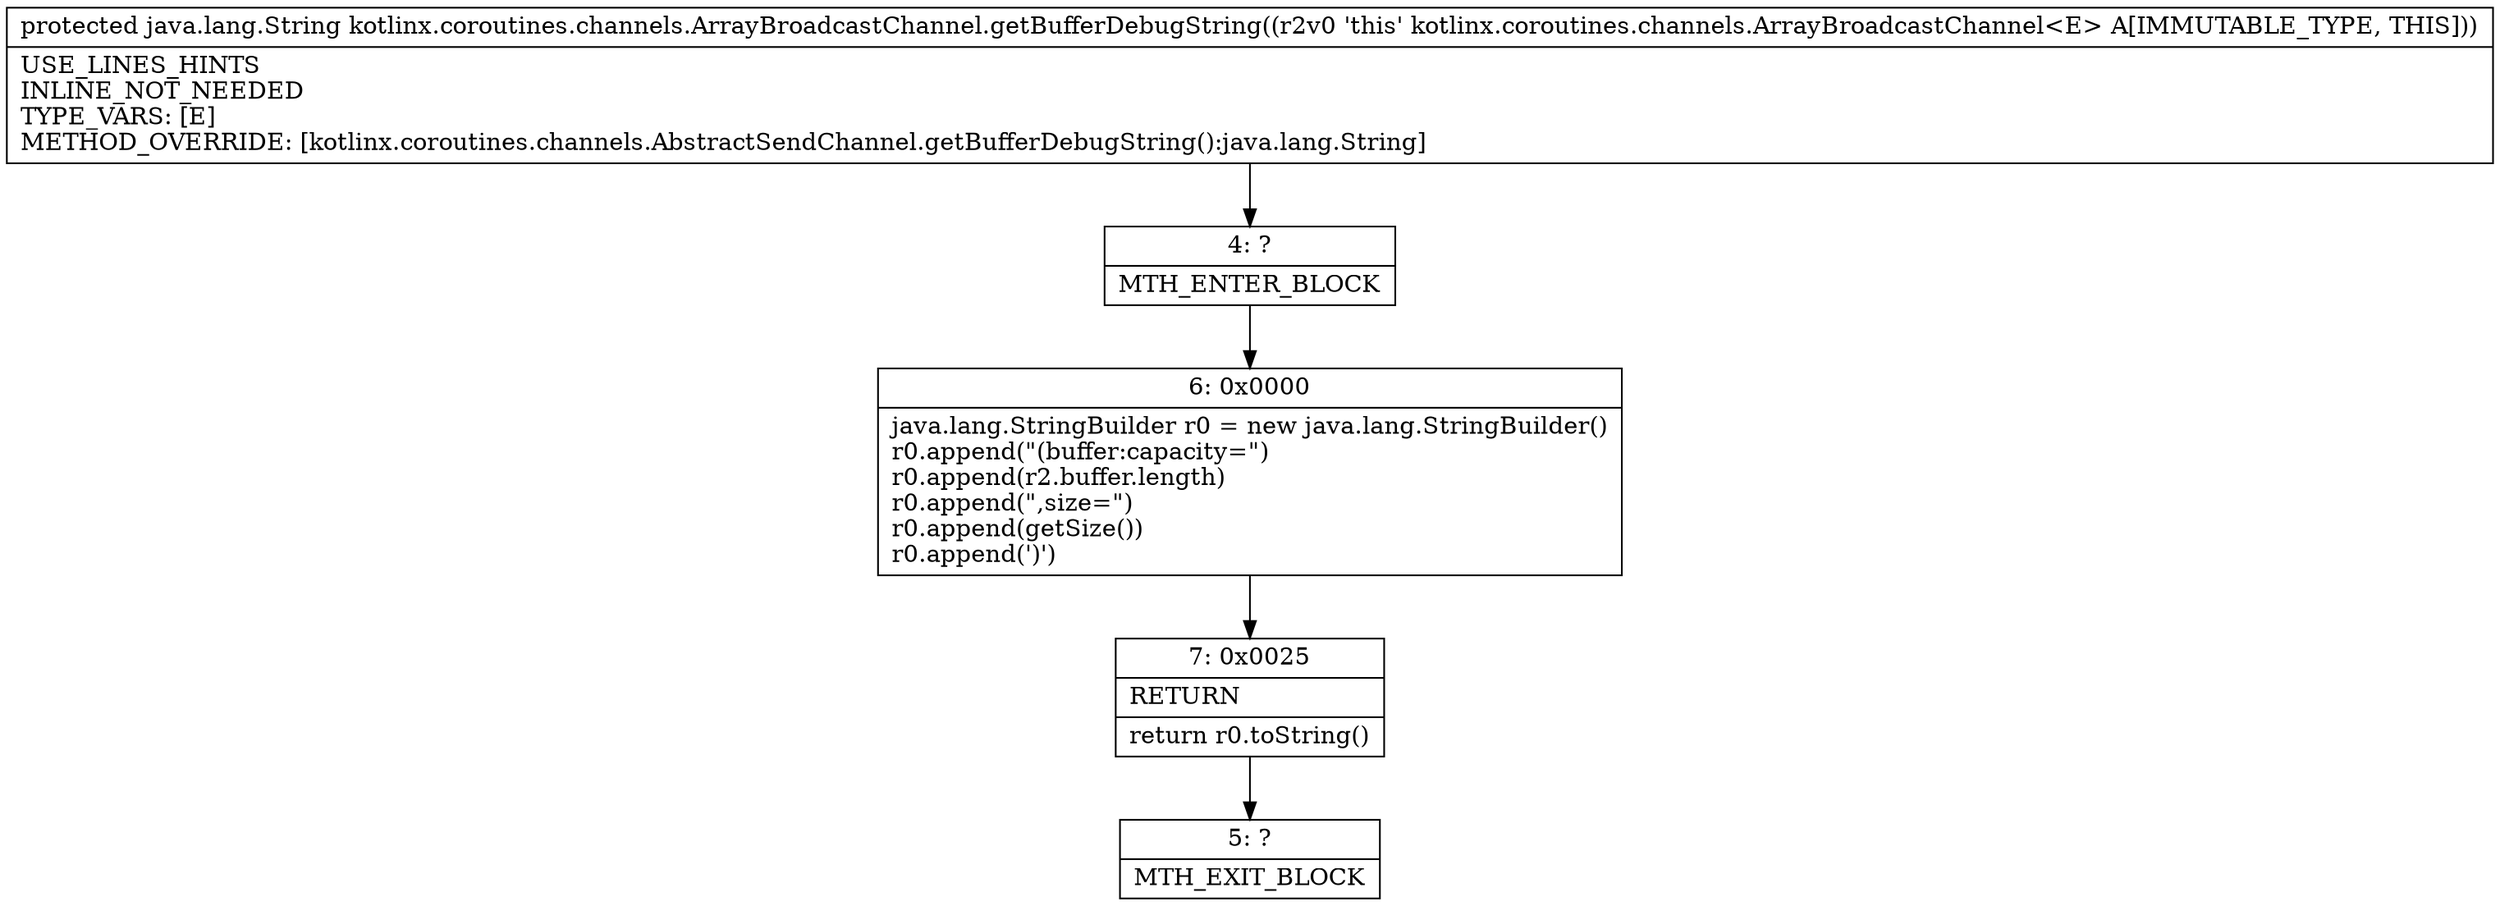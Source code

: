 digraph "CFG forkotlinx.coroutines.channels.ArrayBroadcastChannel.getBufferDebugString()Ljava\/lang\/String;" {
Node_4 [shape=record,label="{4\:\ ?|MTH_ENTER_BLOCK\l}"];
Node_6 [shape=record,label="{6\:\ 0x0000|java.lang.StringBuilder r0 = new java.lang.StringBuilder()\lr0.append(\"(buffer:capacity=\")\lr0.append(r2.buffer.length)\lr0.append(\",size=\")\lr0.append(getSize())\lr0.append(')')\l}"];
Node_7 [shape=record,label="{7\:\ 0x0025|RETURN\l|return r0.toString()\l}"];
Node_5 [shape=record,label="{5\:\ ?|MTH_EXIT_BLOCK\l}"];
MethodNode[shape=record,label="{protected java.lang.String kotlinx.coroutines.channels.ArrayBroadcastChannel.getBufferDebugString((r2v0 'this' kotlinx.coroutines.channels.ArrayBroadcastChannel\<E\> A[IMMUTABLE_TYPE, THIS]))  | USE_LINES_HINTS\lINLINE_NOT_NEEDED\lTYPE_VARS: [E]\lMETHOD_OVERRIDE: [kotlinx.coroutines.channels.AbstractSendChannel.getBufferDebugString():java.lang.String]\l}"];
MethodNode -> Node_4;Node_4 -> Node_6;
Node_6 -> Node_7;
Node_7 -> Node_5;
}

